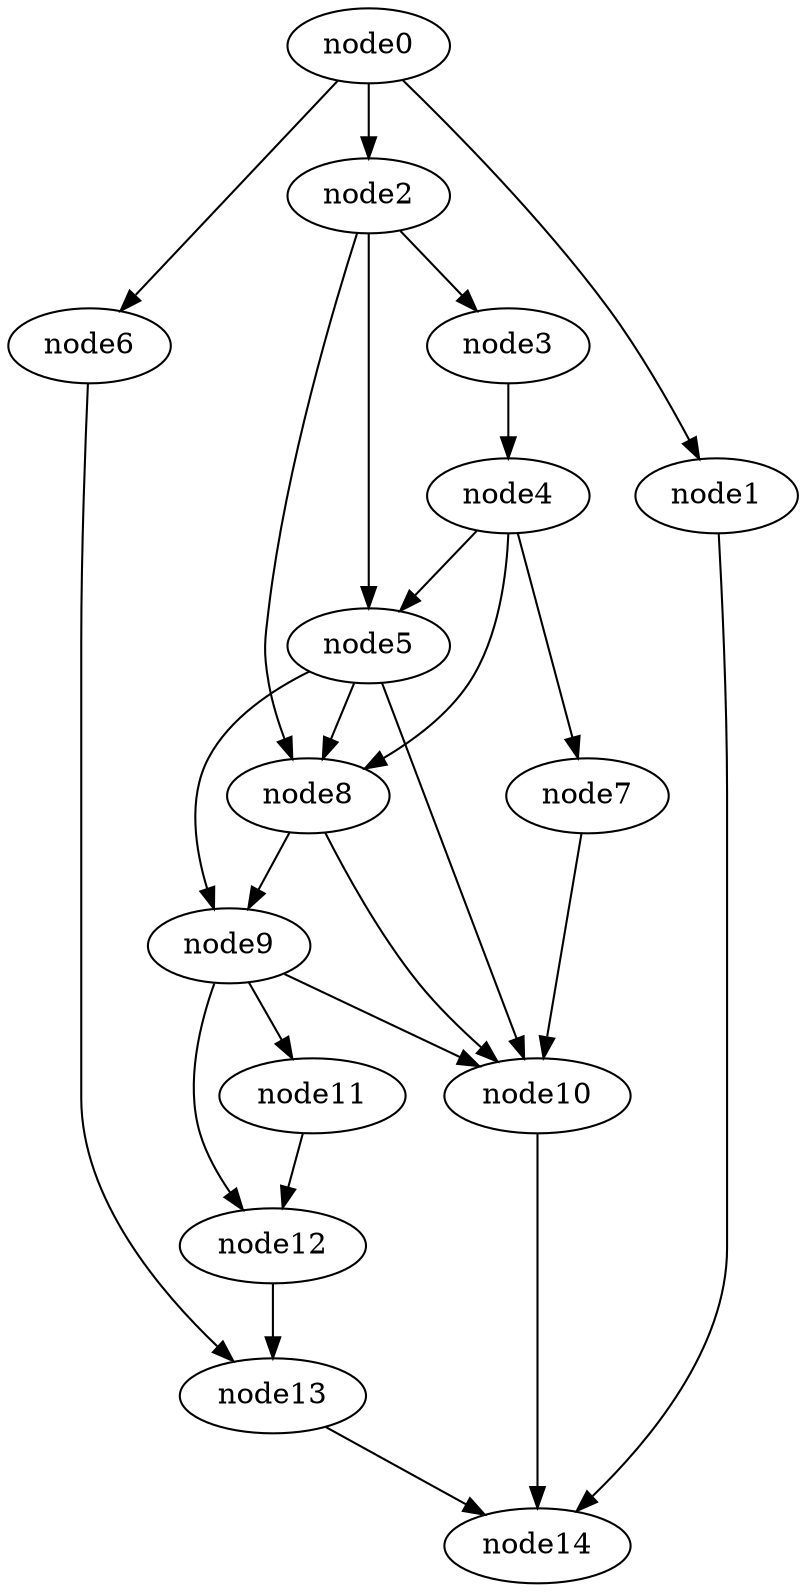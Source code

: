 digraph g{
	node14
	node13 -> node14
	node12 -> node13
	node11 -> node12
	node10 -> node14
	node9 -> node12
	node9 -> node11
	node9 -> node10
	node8 -> node10
	node8 -> node9
	node7 -> node10
	node6 -> node13
	node5 -> node10
	node5 -> node9
	node5 -> node8
	node4 -> node8
	node4 -> node7
	node4 -> node5
	node3 -> node4
	node2 -> node8
	node2 -> node5
	node2 -> node3
	node1 -> node14
	node0 -> node6
	node0 -> node2
	node0 -> node1
}
